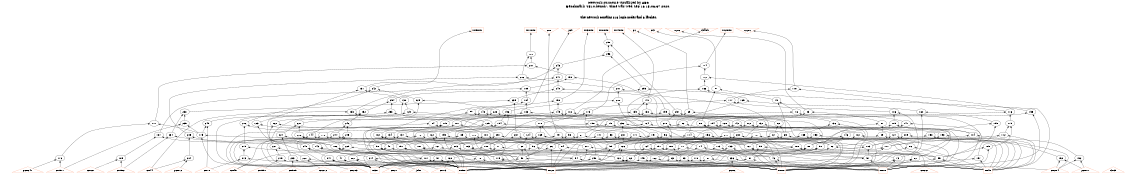 # Network structure generated by ABC

digraph network {
size = "7.5,10";
center = true;
edge [dir = back];

{
  node [shape = plaintext];
  edge [style = invis];
  LevelTitle1 [label=""];
  LevelTitle2 [label=""];
  Level12 [label = ""];
  Level11 [label = ""];
  Level10 [label = ""];
  Level9 [label = ""];
  Level8 [label = ""];
  Level7 [label = ""];
  Level6 [label = ""];
  Level5 [label = ""];
  Level4 [label = ""];
  Level3 [label = ""];
  Level2 [label = ""];
  Level1 [label = ""];
  Level0 [label = ""];
  LevelTitle1 ->  LevelTitle2 ->  Level12 ->  Level11 ->  Level10 ->  Level9 ->  Level8 ->  Level7 ->  Level6 ->  Level5 ->  Level4 ->  Level3 ->  Level2 ->  Level1 ->  Level0;
}

{
  rank = same;
  LevelTitle1;
  title1 [shape=plaintext,
          fontsize=20,
          fontname = "Times-Roman",
          label="Network structure visualized by ABC\nBenchmark \"s510.bench\". Time was Wed Sep 16 15:06:37 2020. "
         ];
}

{
  rank = same;
  LevelTitle2;
  title2 [shape=plaintext,
          fontsize=18,
          fontname = "Times-Roman",
          label="The network contains 213 logic nodes and 6 latches.\n"
         ];
}

{
  rank = same;
  Level12;
  Node21 [label = "csm", shape = invtriangle, color = coral, fillcolor = coral];
  Node22 [label = "pclr", shape = invtriangle, color = coral, fillcolor = coral];
  Node23 [label = "pc", shape = invtriangle, color = coral, fillcolor = coral];
  Node24 [label = "cclr", shape = invtriangle, color = coral, fillcolor = coral];
  Node25 [label = "vsync", shape = invtriangle, color = coral, fillcolor = coral];
  Node26 [label = "cblank", shape = invtriangle, color = coral, fillcolor = coral];
  Node27 [label = "csync", shape = invtriangle, color = coral, fillcolor = coral];
  Node29 [label = "st_5L_in", shape = box, color = coral, fillcolor = coral];
  Node32 [label = "st_4L_in", shape = box, color = coral, fillcolor = coral];
  Node35 [label = "st_3L_in", shape = box, color = coral, fillcolor = coral];
  Node38 [label = "st_2L_in", shape = box, color = coral, fillcolor = coral];
  Node41 [label = "st_1L_in", shape = box, color = coral, fillcolor = coral];
  Node44 [label = "st_0L_in", shape = box, color = coral, fillcolor = coral];
}

{
  rank = same;
  Level11;
  Node258 [label = "258\n", shape = ellipse];
}

{
  rank = same;
  Level10;
  Node208 [label = "208\n", shape = ellipse];
  Node256 [label = "256\n", shape = ellipse];
}

{
  rank = same;
  Level9;
  Node174 [label = "174\n", shape = ellipse];
  Node207 [label = "207\n", shape = ellipse];
  Node243 [label = "243\n", shape = ellipse];
}

{
  rank = same;
  Level8;
  Node172 [label = "172\n", shape = ellipse];
  Node190 [label = "190\n", shape = ellipse];
  Node206 [label = "206\n", shape = ellipse];
  Node241 [label = "241\n", shape = ellipse];
}

{
  rank = same;
  Level7;
  Node81 [label = "81\n", shape = ellipse];
  Node118 [label = "118\n", shape = ellipse];
  Node131 [label = "131\n", shape = ellipse];
  Node166 [label = "166\n", shape = ellipse];
  Node189 [label = "189\n", shape = ellipse];
  Node201 [label = "201\n", shape = ellipse];
  Node240 [label = "240\n", shape = ellipse];
  Node242 [label = "242\n", shape = ellipse];
  Node255 [label = "255\n", shape = ellipse];
}

{
  rank = same;
  Level6;
  Node79 [label = "79\n", shape = ellipse];
  Node117 [label = "117\n", shape = ellipse];
  Node130 [label = "130\n", shape = ellipse];
  Node140 [label = "140\n", shape = ellipse];
  Node150 [label = "150\n", shape = ellipse];
  Node165 [label = "165\n", shape = ellipse];
  Node184 [label = "184\n", shape = ellipse];
  Node200 [label = "200\n", shape = ellipse];
  Node229 [label = "229\n", shape = ellipse];
  Node239 [label = "239\n", shape = ellipse];
  Node254 [label = "254\n", shape = ellipse];
}

{
  rank = same;
  Level5;
  Node59 [label = "59\n", shape = ellipse];
  Node69 [label = "69\n", shape = ellipse];
  Node76 [label = "76\n", shape = ellipse];
  Node93 [label = "93\n", shape = ellipse];
  Node102 [label = "102\n", shape = ellipse];
  Node106 [label = "106\n", shape = ellipse];
  Node116 [label = "116\n", shape = ellipse];
  Node129 [label = "129\n", shape = ellipse];
  Node138 [label = "138\n", shape = ellipse];
  Node139 [label = "139\n", shape = ellipse];
  Node148 [label = "148\n", shape = ellipse];
  Node149 [label = "149\n", shape = ellipse];
  Node155 [label = "155\n", shape = ellipse];
  Node160 [label = "160\n", shape = ellipse];
  Node173 [label = "173\n", shape = ellipse];
  Node183 [label = "183\n", shape = ellipse];
  Node196 [label = "196\n", shape = ellipse];
  Node199 [label = "199\n", shape = ellipse];
  Node228 [label = "228\n", shape = ellipse];
  Node233 [label = "233\n", shape = ellipse];
  Node238 [label = "238\n", shape = ellipse];
  Node252 [label = "252\n", shape = ellipse];
  Node253 [label = "253\n", shape = ellipse];
  Node257 [label = "257\n", shape = ellipse];
}

{
  rank = same;
  Level4;
  Node54 [label = "54\n", shape = ellipse];
  Node68 [label = "68\n", shape = ellipse];
  Node75 [label = "75\n", shape = ellipse];
  Node80 [label = "80\n", shape = ellipse];
  Node91 [label = "91\n", shape = ellipse];
  Node92 [label = "92\n", shape = ellipse];
  Node101 [label = "101\n", shape = ellipse];
  Node105 [label = "105\n", shape = ellipse];
  Node115 [label = "115\n", shape = ellipse];
  Node123 [label = "123\n", shape = ellipse];
  Node125 [label = "125\n", shape = ellipse];
  Node128 [label = "128\n", shape = ellipse];
  Node132 [label = "132\n", shape = ellipse];
  Node136 [label = "136\n", shape = ellipse];
  Node142 [label = "142\n", shape = ellipse];
  Node147 [label = "147\n", shape = ellipse];
  Node154 [label = "154\n", shape = ellipse];
  Node159 [label = "159\n", shape = ellipse];
  Node164 [label = "164\n", shape = ellipse];
  Node170 [label = "170\n", shape = ellipse];
  Node177 [label = "177\n", shape = ellipse];
  Node179 [label = "179\n", shape = ellipse];
  Node194 [label = "194\n", shape = ellipse];
  Node198 [label = "198\n", shape = ellipse];
  Node210 [label = "210\n", shape = ellipse];
  Node212 [label = "212\n", shape = ellipse];
  Node216 [label = "216\n", shape = ellipse];
  Node222 [label = "222\n", shape = ellipse];
  Node227 [label = "227\n", shape = ellipse];
  Node232 [label = "232\n", shape = ellipse];
  Node235 [label = "235\n", shape = ellipse];
  Node246 [label = "246\n", shape = ellipse];
  Node249 [label = "249\n", shape = ellipse];
}

{
  rank = same;
  Level3;
  Node49 [label = "49\n", shape = ellipse];
  Node53 [label = "53\n", shape = ellipse];
  Node58 [label = "58\n", shape = ellipse];
  Node61 [label = "61\n", shape = ellipse];
  Node65 [label = "65\n", shape = ellipse];
  Node67 [label = "67\n", shape = ellipse];
  Node72 [label = "72\n", shape = ellipse];
  Node78 [label = "78\n", shape = ellipse];
  Node85 [label = "85\n", shape = ellipse];
  Node89 [label = "89\n", shape = ellipse];
  Node96 [label = "96\n", shape = ellipse];
  Node100 [label = "100\n", shape = ellipse];
  Node104 [label = "104\n", shape = ellipse];
  Node112 [label = "112\n", shape = ellipse];
  Node114 [label = "114\n", shape = ellipse];
  Node122 [label = "122\n", shape = ellipse];
  Node124 [label = "124\n", shape = ellipse];
  Node127 [label = "127\n", shape = ellipse];
  Node134 [label = "134\n", shape = ellipse];
  Node135 [label = "135\n", shape = ellipse];
  Node137 [label = "137\n", shape = ellipse];
  Node141 [label = "141\n", shape = ellipse];
  Node144 [label = "144\n", shape = ellipse];
  Node146 [label = "146\n", shape = ellipse];
  Node153 [label = "153\n", shape = ellipse];
  Node156 [label = "156\n", shape = ellipse];
  Node158 [label = "158\n", shape = ellipse];
  Node161 [label = "161\n", shape = ellipse];
  Node169 [label = "169\n", shape = ellipse];
  Node171 [label = "171\n", shape = ellipse];
  Node175 [label = "175\n", shape = ellipse];
  Node178 [label = "178\n", shape = ellipse];
  Node182 [label = "182\n", shape = ellipse];
  Node187 [label = "187\n", shape = ellipse];
  Node191 [label = "191\n", shape = ellipse];
  Node193 [label = "193\n", shape = ellipse];
  Node195 [label = "195\n", shape = ellipse];
  Node205 [label = "205\n", shape = ellipse];
  Node209 [label = "209\n", shape = ellipse];
  Node211 [label = "211\n", shape = ellipse];
  Node218 [label = "218\n", shape = ellipse];
  Node224 [label = "224\n", shape = ellipse];
  Node226 [label = "226\n", shape = ellipse];
  Node230 [label = "230\n", shape = ellipse];
  Node231 [label = "231\n", shape = ellipse];
  Node234 [label = "234\n", shape = ellipse];
  Node237 [label = "237\n", shape = ellipse];
  Node244 [label = "244\n", shape = ellipse];
  Node245 [label = "245\n", shape = ellipse];
  Node251 [label = "251\n", shape = ellipse];
}

{
  rank = same;
  Level2;
  Node48 [label = "48\n", shape = ellipse];
  Node52 [label = "52\n", shape = ellipse];
  Node56 [label = "56\n", shape = ellipse];
  Node60 [label = "60\n", shape = ellipse];
  Node64 [label = "64\n", shape = ellipse];
  Node66 [label = "66\n", shape = ellipse];
  Node71 [label = "71\n", shape = ellipse];
  Node74 [label = "74\n", shape = ellipse];
  Node77 [label = "77\n", shape = ellipse];
  Node84 [label = "84\n", shape = ellipse];
  Node86 [label = "86\n", shape = ellipse];
  Node88 [label = "88\n", shape = ellipse];
  Node90 [label = "90\n", shape = ellipse];
  Node95 [label = "95\n", shape = ellipse];
  Node98 [label = "98\n", shape = ellipse];
  Node99 [label = "99\n", shape = ellipse];
  Node103 [label = "103\n", shape = ellipse];
  Node108 [label = "108\n", shape = ellipse];
  Node109 [label = "109\n", shape = ellipse];
  Node111 [label = "111\n", shape = ellipse];
  Node113 [label = "113\n", shape = ellipse];
  Node121 [label = "121\n", shape = ellipse];
  Node126 [label = "126\n", shape = ellipse];
  Node133 [label = "133\n", shape = ellipse];
  Node143 [label = "143\n", shape = ellipse];
  Node151 [label = "151\n", shape = ellipse];
  Node163 [label = "163\n", shape = ellipse];
  Node167 [label = "167\n", shape = ellipse];
  Node180 [label = "180\n", shape = ellipse];
  Node181 [label = "181\n", shape = ellipse];
  Node186 [label = "186\n", shape = ellipse];
  Node188 [label = "188\n", shape = ellipse];
  Node197 [label = "197\n", shape = ellipse];
  Node203 [label = "203\n", shape = ellipse];
  Node215 [label = "215\n", shape = ellipse];
  Node217 [label = "217\n", shape = ellipse];
  Node221 [label = "221\n", shape = ellipse];
  Node225 [label = "225\n", shape = ellipse];
  Node248 [label = "248\n", shape = ellipse];
}

{
  rank = same;
  Level1;
  Node46 [label = "46\n", shape = ellipse];
  Node47 [label = "47\n", shape = ellipse];
  Node50 [label = "50\n", shape = ellipse];
  Node51 [label = "51\n", shape = ellipse];
  Node55 [label = "55\n", shape = ellipse];
  Node57 [label = "57\n", shape = ellipse];
  Node62 [label = "62\n", shape = ellipse];
  Node63 [label = "63\n", shape = ellipse];
  Node70 [label = "70\n", shape = ellipse];
  Node73 [label = "73\n", shape = ellipse];
  Node82 [label = "82\n", shape = ellipse];
  Node83 [label = "83\n", shape = ellipse];
  Node87 [label = "87\n", shape = ellipse];
  Node94 [label = "94\n", shape = ellipse];
  Node97 [label = "97\n", shape = ellipse];
  Node107 [label = "107\n", shape = ellipse];
  Node110 [label = "110\n", shape = ellipse];
  Node119 [label = "119\n", shape = ellipse];
  Node120 [label = "120\n", shape = ellipse];
  Node145 [label = "145\n", shape = ellipse];
  Node152 [label = "152\n", shape = ellipse];
  Node157 [label = "157\n", shape = ellipse];
  Node162 [label = "162\n", shape = ellipse];
  Node168 [label = "168\n", shape = ellipse];
  Node176 [label = "176\n", shape = ellipse];
  Node185 [label = "185\n", shape = ellipse];
  Node192 [label = "192\n", shape = ellipse];
  Node202 [label = "202\n", shape = ellipse];
  Node204 [label = "204\n", shape = ellipse];
  Node213 [label = "213\n", shape = ellipse];
  Node214 [label = "214\n", shape = ellipse];
  Node219 [label = "219\n", shape = ellipse];
  Node220 [label = "220\n", shape = ellipse];
  Node223 [label = "223\n", shape = ellipse];
  Node236 [label = "236\n", shape = ellipse];
  Node247 [label = "247\n", shape = ellipse];
  Node250 [label = "250\n", shape = ellipse];
}

{
  rank = same;
  Level0;
  Node1 [label = "clock", shape = triangle, color = coral, fillcolor = coral];
  Node2 [label = "john", shape = triangle, color = coral, fillcolor = coral];
  Node3 [label = "cnt13", shape = triangle, color = coral, fillcolor = coral];
  Node4 [label = "cnt21", shape = triangle, color = coral, fillcolor = coral];
  Node5 [label = "cnt284", shape = triangle, color = coral, fillcolor = coral];
  Node6 [label = "pcnt6", shape = triangle, color = coral, fillcolor = coral];
  Node7 [label = "cnt261", shape = triangle, color = coral, fillcolor = coral];
  Node8 [label = "cnt44", shape = triangle, color = coral, fillcolor = coral];
  Node9 [label = "pcnt12", shape = triangle, color = coral, fillcolor = coral];
  Node10 [label = "pcnt17", shape = triangle, color = coral, fillcolor = coral];
  Node11 [label = "cnt591", shape = triangle, color = coral, fillcolor = coral];
  Node12 [label = "cnt45", shape = triangle, color = coral, fillcolor = coral];
  Node13 [label = "cnt567", shape = triangle, color = coral, fillcolor = coral];
  Node14 [label = "pcnt27", shape = triangle, color = coral, fillcolor = coral];
  Node15 [label = "cnt283", shape = triangle, color = coral, fillcolor = coral];
  Node16 [label = "cnt272", shape = triangle, color = coral, fillcolor = coral];
  Node17 [label = "cnt10", shape = triangle, color = coral, fillcolor = coral];
  Node18 [label = "cnt511", shape = triangle, color = coral, fillcolor = coral];
  Node19 [label = "pcnt241", shape = triangle, color = coral, fillcolor = coral];
  Node20 [label = "cnt509", shape = triangle, color = coral, fillcolor = coral];
  Node30 [label = "st_5L", shape = box, color = coral, fillcolor = coral];
  Node33 [label = "st_4L", shape = box, color = coral, fillcolor = coral];
  Node36 [label = "st_3L", shape = box, color = coral, fillcolor = coral];
  Node39 [label = "st_2L", shape = box, color = coral, fillcolor = coral];
  Node42 [label = "st_1L", shape = box, color = coral, fillcolor = coral];
  Node45 [label = "st_0L", shape = box, color = coral, fillcolor = coral];
}

title1 -> title2 [style = invis];
title2 -> Node21 [style = invis];
title2 -> Node22 [style = invis];
title2 -> Node23 [style = invis];
title2 -> Node24 [style = invis];
title2 -> Node25 [style = invis];
title2 -> Node26 [style = invis];
title2 -> Node27 [style = invis];
title2 -> Node29 [style = invis];
title2 -> Node32 [style = invis];
title2 -> Node35 [style = invis];
title2 -> Node38 [style = invis];
title2 -> Node41 [style = invis];
title2 -> Node44 [style = invis];
Node21 -> Node22 [style = invis];
Node22 -> Node23 [style = invis];
Node23 -> Node24 [style = invis];
Node24 -> Node25 [style = invis];
Node25 -> Node26 [style = invis];
Node26 -> Node27 [style = invis];
Node21 -> Node49 [style = solid];
Node22 -> Node59 [style = solid];
Node23 -> Node69 [style = solid];
Node24 -> Node81 [style = solid];
Node25 -> Node93 [style = solid];
Node26 -> Node102 [style = solid];
Node27 -> Node118 [style = solid];
Node29 -> Node131 [style = solid];
Node32 -> Node140 [style = solid];
Node35 -> Node150 [style = solid];
Node38 -> Node174 [style = solid];
Node41 -> Node208 [style = solid];
Node44 -> Node258 [style = solid];
Node46 -> Node42 [style = solid];
Node46 -> Node45 [style = solid];
Node47 -> Node30 [style = solid];
Node47 -> Node36 [style = solid];
Node48 -> Node39 [style = solid];
Node48 -> Node47 [style = solid];
Node49 -> Node46 [style = solid];
Node49 -> Node48 [style = solid];
Node50 -> Node36 [style = solid];
Node50 -> Node42 [style = solid];
Node51 -> Node39 [style = solid];
Node51 -> Node45 [style = solid];
Node52 -> Node33 [style = solid];
Node52 -> Node51 [style = solid];
Node53 -> Node50 [style = solid];
Node53 -> Node52 [style = solid];
Node54 -> Node30 [style = solid];
Node54 -> Node53 [style = solid];
Node55 -> Node33 [style = solid];
Node55 -> Node45 [style = solid];
Node56 -> Node36 [style = solid];
Node56 -> Node55 [style = solid];
Node57 -> Node39 [style = solid];
Node57 -> Node42 [style = solid];
Node58 -> Node56 [style = solid];
Node58 -> Node57 [style = solid];
Node59 -> Node54 [style = solid];
Node59 -> Node58 [style = solid];
Node60 -> Node30 [style = solid];
Node60 -> Node50 [style = solid];
Node61 -> Node52 [style = solid];
Node61 -> Node60 [style = solid];
Node62 -> Node30 [style = solid];
Node62 -> Node36 [style = solid];
Node63 -> Node39 [style = solid];
Node63 -> Node42 [style = solid];
Node64 -> Node62 [style = solid];
Node64 -> Node63 [style = solid];
Node65 -> Node33 [style = solid];
Node65 -> Node64 [style = solid];
Node66 -> Node39 [style = solid];
Node66 -> Node50 [style = solid];
Node67 -> Node55 [style = solid];
Node67 -> Node66 [style = solid];
Node68 -> Node65 [style = solid];
Node68 -> Node67 [style = solid];
Node69 -> Node61 [style = solid];
Node69 -> Node68 [style = solid];
Node70 -> Node36 [style = solid];
Node70 -> Node39 [style = solid];
Node71 -> Node46 [style = solid];
Node71 -> Node70 [style = solid];
Node72 -> Node30 [style = solid];
Node72 -> Node71 [style = solid];
Node73 -> Node42 [style = solid];
Node73 -> Node45 [style = solid];
Node74 -> Node30 [style = solid];
Node74 -> Node73 [style = solid];
Node75 -> Node72 [style = solid];
Node75 -> Node74 [style = solid];
Node76 -> Node55 [style = solid];
Node76 -> Node75 [style = solid];
Node77 -> Node42 [style = solid];
Node77 -> Node62 [style = solid];
Node78 -> Node45 [style = solid];
Node78 -> Node77 [style = solid];
Node79 -> Node65 [style = solid];
Node79 -> Node76 [style = solid];
Node80 -> Node51 [style = solid];
Node80 -> Node78 [style = solid];
Node81 -> Node79 [style = solid];
Node81 -> Node80 [style = solid];
Node82 -> Node42 [style = solid];
Node82 -> Node45 [style = solid];
Node83 -> Node30 [style = solid];
Node83 -> Node33 [style = solid];
Node84 -> Node39 [style = solid];
Node84 -> Node83 [style = solid];
Node85 -> Node36 [style = solid];
Node85 -> Node84 [style = solid];
Node86 -> Node33 [style = solid];
Node86 -> Node57 [style = solid];
Node87 -> Node30 [style = solid];
Node87 -> Node42 [style = solid];
Node88 -> Node39 [style = solid];
Node88 -> Node87 [style = solid];
Node89 -> Node86 [style = solid];
Node89 -> Node88 [style = solid];
Node90 -> Node39 [style = solid];
Node90 -> Node46 [style = solid];
Node91 -> Node89 [style = solid];
Node91 -> Node90 [style = solid];
Node92 -> Node82 [style = solid];
Node92 -> Node85 [style = solid];
Node93 -> Node91 [style = solid];
Node93 -> Node92 [style = solid];
Node94 -> Node33 [style = solid];
Node94 -> Node36 [style = solid];
Node95 -> Node39 [style = solid];
Node95 -> Node94 [style = solid];
Node96 -> Node45 [style = solid];
Node96 -> Node95 [style = solid];
Node97 -> Node33 [style = solid];
Node97 -> Node36 [style = solid];
Node98 -> Node30 [style = solid];
Node98 -> Node97 [style = solid];
Node99 -> Node42 [style = solid];
Node99 -> Node51 [style = solid];
Node100 -> Node98 [style = solid];
Node100 -> Node99 [style = solid];
Node101 -> Node48 [style = solid];
Node101 -> Node100 [style = solid];
Node102 -> Node96 [style = solid];
Node102 -> Node101 [style = solid];
Node103 -> Node57 [style = solid];
Node103 -> Node63 [style = solid];
Node104 -> Node33 [style = solid];
Node104 -> Node103 [style = solid];
Node105 -> Node77 [style = solid];
Node105 -> Node104 [style = solid];
Node106 -> Node45 [style = solid];
Node106 -> Node105 [style = solid];
Node107 -> Node36 [style = solid];
Node107 -> Node45 [style = solid];
Node108 -> Node83 [style = solid];
Node108 -> Node107 [style = solid];
Node109 -> Node42 [style = solid];
Node109 -> Node55 [style = solid];
Node110 -> Node30 [style = solid];
Node110 -> Node45 [style = solid];
Node111 -> Node57 [style = solid];
Node111 -> Node110 [style = solid];
Node112 -> Node33 [style = solid];
Node112 -> Node111 [style = solid];
Node113 -> Node51 [style = solid];
Node113 -> Node83 [style = solid];
Node114 -> Node95 [style = solid];
Node114 -> Node113 [style = solid];
Node115 -> Node109 [style = solid];
Node115 -> Node112 [style = solid];
Node116 -> Node114 [style = solid];
Node116 -> Node115 [style = solid];
Node117 -> Node106 [style = solid];
Node117 -> Node108 [style = solid];
Node118 -> Node116 [style = solid];
Node118 -> Node117 [style = solid];
Node119 -> Node39 [style = solid];
Node119 -> Node45 [style = solid];
Node120 -> Node42 [style = solid];
Node120 -> Node45 [style = solid];
Node121 -> Node36 [style = solid];
Node121 -> Node120 [style = solid];
Node122 -> Node119 [style = solid];
Node122 -> Node121 [style = solid];
Node123 -> Node30 [style = solid];
Node123 -> Node122 [style = solid];
Node124 -> Node45 [style = solid];
Node124 -> Node60 [style = solid];
Node125 -> Node39 [style = solid];
Node125 -> Node124 [style = solid];
Node126 -> Node30 [style = solid];
Node126 -> Node120 [style = solid];
Node127 -> Node42 [style = solid];
Node127 -> Node52 [style = solid];
Node128 -> Node126 [style = solid];
Node128 -> Node127 [style = solid];
Node129 -> Node36 [style = solid];
Node129 -> Node128 [style = solid];
Node130 -> Node125 [style = solid];
Node130 -> Node129 [style = solid];
Node131 -> Node123 [style = solid];
Node131 -> Node130 [style = solid];
Node132 -> Node104 [style = solid];
Node132 -> Node110 [style = solid];
Node133 -> Node51 [style = solid];
Node133 -> Node87 [style = solid];
Node134 -> Node36 [style = solid];
Node134 -> Node133 [style = solid];
Node135 -> Node33 [style = solid];
Node135 -> Node64 [style = solid];
Node136 -> Node45 [style = solid];
Node136 -> Node135 [style = solid];
Node137 -> Node30 [style = solid];
Node137 -> Node66 [style = solid];
Node138 -> Node136 [style = solid];
Node138 -> Node137 [style = solid];
Node139 -> Node132 [style = solid];
Node139 -> Node134 [style = solid];
Node140 -> Node138 [style = solid];
Node140 -> Node139 [style = solid];
Node141 -> Node56 [style = solid];
Node141 -> Node95 [style = solid];
Node142 -> Node42 [style = solid];
Node142 -> Node141 [style = solid];
Node143 -> Node30 [style = solid];
Node143 -> Node107 [style = solid];
Node144 -> Node36 [style = solid];
Node144 -> Node84 [style = solid];
Node145 -> Node30 [style = solid];
Node145 -> Node45 [style = solid];
Node146 -> Node52 [style = solid];
Node146 -> Node145 [style = solid];
Node147 -> Node42 [style = solid];
Node147 -> Node146 [style = solid];
Node148 -> Node142 [style = solid];
Node148 -> Node143 [style = solid];
Node149 -> Node144 [style = solid];
Node149 -> Node147 [style = solid];
Node150 -> Node148 [style = solid];
Node150 -> Node149 [style = solid];
Node151 -> Node45 [style = solid];
Node151 -> Node62 [style = solid];
Node152 -> Node5 [style = solid];
Node152 -> Node10 [style = solid];
Node153 -> Node151 [style = solid];
Node153 -> Node152 [style = solid];
Node154 -> Node56 [style = solid];
Node154 -> Node153 [style = solid];
Node155 -> Node42 [style = solid];
Node155 -> Node154 [style = solid];
Node156 -> Node103 [style = solid];
Node156 -> Node145 [style = solid];
Node157 -> Node33 [style = solid];
Node157 -> Node39 [style = solid];
Node158 -> Node5 [style = solid];
Node158 -> Node88 [style = solid];
Node159 -> Node157 [style = solid];
Node159 -> Node158 [style = solid];
Node160 -> Node45 [style = solid];
Node160 -> Node159 [style = solid];
Node161 -> Node33 [style = solid];
Node161 -> Node133 [style = solid];
Node162 -> Node36 [style = solid];
Node162 -> Node42 [style = solid];
Node163 -> Node39 [style = solid];
Node163 -> Node162 [style = solid];
Node164 -> Node161 [style = solid];
Node164 -> Node163 [style = solid];
Node165 -> Node156 [style = solid];
Node165 -> Node160 [style = solid];
Node166 -> Node164 [style = solid];
Node166 -> Node165 [style = solid];
Node167 -> Node45 [style = solid];
Node167 -> Node57 [style = solid];
Node168 -> Node3 [style = solid];
Node168 -> Node30 [style = solid];
Node169 -> Node167 [style = solid];
Node169 -> Node168 [style = solid];
Node170 -> Node95 [style = solid];
Node170 -> Node169 [style = solid];
Node171 -> Node94 [style = solid];
Node171 -> Node99 [style = solid];
Node172 -> Node155 [style = solid];
Node172 -> Node166 [style = solid];
Node173 -> Node170 [style = solid];
Node173 -> Node171 [style = solid];
Node174 -> Node172 [style = solid];
Node174 -> Node173 [style = solid];
Node175 -> Node36 [style = solid];
Node175 -> Node167 [style = solid];
Node176 -> Node18 [style = solid];
Node176 -> Node19 [style = solid];
Node177 -> Node175 [style = solid];
Node177 -> Node176 [style = solid];
Node178 -> Node36 [style = solid];
Node178 -> Node167 [style = solid];
Node179 -> Node3 [style = solid];
Node179 -> Node178 [style = solid];
Node180 -> Node83 [style = solid];
Node180 -> Node120 [style = solid];
Node181 -> Node30 [style = solid];
Node181 -> Node51 [style = solid];
Node182 -> Node50 [style = solid];
Node182 -> Node181 [style = solid];
Node183 -> Node179 [style = solid];
Node183 -> Node180 [style = solid];
Node184 -> Node182 [style = solid];
Node184 -> Node183 [style = solid];
Node185 -> Node13 [style = solid];
Node185 -> Node14 [style = solid];
Node186 -> Node50 [style = solid];
Node186 -> Node119 [style = solid];
Node187 -> Node185 [style = solid];
Node187 -> Node186 [style = solid];
Node188 -> Node55 [style = solid];
Node188 -> Node162 [style = solid];
Node189 -> Node184 [style = solid];
Node189 -> Node187 [style = solid];
Node190 -> Node188 [style = solid];
Node190 -> Node189 [style = solid];
Node191 -> Node45 [style = solid];
Node191 -> Node95 [style = solid];
Node192 -> Node5 [style = solid];
Node192 -> Node10 [style = solid];
Node193 -> Node111 [style = solid];
Node193 -> Node192 [style = solid];
Node194 -> Node36 [style = solid];
Node194 -> Node193 [style = solid];
Node195 -> Node39 [style = solid];
Node195 -> Node56 [style = solid];
Node196 -> Node194 [style = solid];
Node196 -> Node195 [style = solid];
Node197 -> Node30 [style = solid];
Node197 -> Node70 [style = solid];
Node198 -> Node65 [style = solid];
Node198 -> Node197 [style = solid];
Node199 -> Node45 [style = solid];
Node199 -> Node198 [style = solid];
Node200 -> Node191 [style = solid];
Node200 -> Node196 [style = solid];
Node201 -> Node199 [style = solid];
Node201 -> Node200 [style = solid];
Node202 -> Node36 [style = solid];
Node202 -> Node39 [style = solid];
Node203 -> Node120 [style = solid];
Node203 -> Node202 [style = solid];
Node204 -> Node8 [style = solid];
Node204 -> Node9 [style = solid];
Node205 -> Node203 [style = solid];
Node205 -> Node204 [style = solid];
Node206 -> Node201 [style = solid];
Node206 -> Node205 [style = solid];
Node207 -> Node177 [style = solid];
Node207 -> Node190 [style = solid];
Node208 -> Node206 [style = solid];
Node208 -> Node207 [style = solid];
Node209 -> Node33 [style = solid];
Node209 -> Node103 [style = solid];
Node210 -> Node151 [style = solid];
Node210 -> Node209 [style = solid];
Node211 -> Node7 [style = solid];
Node211 -> Node197 [style = solid];
Node212 -> Node73 [style = solid];
Node212 -> Node211 [style = solid];
Node213 -> Node17 [style = solid];
Node213 -> Node30 [style = solid];
Node214 -> Node2 [style = solid];
Node214 -> Node33 [style = solid];
Node215 -> Node213 [style = solid];
Node215 -> Node214 [style = solid];
Node216 -> Node178 [style = solid];
Node216 -> Node215 [style = solid];
Node217 -> Node30 [style = solid];
Node217 -> Node46 [style = solid];
Node218 -> Node94 [style = solid];
Node218 -> Node217 [style = solid];
Node219 -> Node11 [style = solid];
Node219 -> Node39 [style = solid];
Node220 -> Node16 [style = solid];
Node220 -> Node39 [style = solid];
Node221 -> Node219 [style = solid];
Node221 -> Node220 [style = solid];
Node222 -> Node218 [style = solid];
Node222 -> Node221 [style = solid];
Node223 -> Node20 [style = solid];
Node223 -> Node30 [style = solid];
Node224 -> Node163 [style = solid];
Node224 -> Node223 [style = solid];
Node225 -> Node12 [style = solid];
Node225 -> Node63 [style = solid];
Node226 -> Node98 [style = solid];
Node226 -> Node225 [style = solid];
Node227 -> Node224 [style = solid];
Node227 -> Node226 [style = solid];
Node228 -> Node45 [style = solid];
Node228 -> Node227 [style = solid];
Node229 -> Node222 [style = solid];
Node229 -> Node228 [style = solid];
Node230 -> Node33 [style = solid];
Node230 -> Node203 [style = solid];
Node231 -> Node39 [style = solid];
Node231 -> Node126 [style = solid];
Node232 -> Node230 [style = solid];
Node232 -> Node231 [style = solid];
Node233 -> Node8 [style = solid];
Node233 -> Node232 [style = solid];
Node234 -> Node13 [style = solid];
Node234 -> Node186 [style = solid];
Node235 -> Node18 [style = solid];
Node235 -> Node175 [style = solid];
Node236 -> Node5 [style = solid];
Node236 -> Node6 [style = solid];
Node237 -> Node71 [style = solid];
Node237 -> Node236 [style = solid];
Node238 -> Node234 [style = solid];
Node238 -> Node235 [style = solid];
Node239 -> Node237 [style = solid];
Node239 -> Node238 [style = solid];
Node240 -> Node83 [style = solid];
Node240 -> Node239 [style = solid];
Node241 -> Node233 [style = solid];
Node241 -> Node240 [style = solid];
Node242 -> Node216 [style = solid];
Node242 -> Node229 [style = solid];
Node243 -> Node241 [style = solid];
Node243 -> Node242 [style = solid];
Node244 -> Node12 [style = solid];
Node244 -> Node71 [style = solid];
Node245 -> Node15 [style = solid];
Node245 -> Node186 [style = solid];
Node246 -> Node244 [style = solid];
Node246 -> Node245 [style = solid];
Node247 -> Node4 [style = solid];
Node247 -> Node36 [style = solid];
Node248 -> Node119 [style = solid];
Node248 -> Node247 [style = solid];
Node249 -> Node17 [style = solid];
Node249 -> Node175 [style = solid];
Node250 -> Node4 [style = solid];
Node250 -> Node45 [style = solid];
Node251 -> Node163 [style = solid];
Node251 -> Node250 [style = solid];
Node252 -> Node246 [style = solid];
Node252 -> Node248 [style = solid];
Node253 -> Node249 [style = solid];
Node253 -> Node251 [style = solid];
Node254 -> Node252 [style = solid];
Node254 -> Node253 [style = solid];
Node255 -> Node33 [style = solid];
Node255 -> Node254 [style = solid];
Node256 -> Node243 [style = solid];
Node256 -> Node255 [style = solid];
Node257 -> Node210 [style = solid];
Node257 -> Node212 [style = solid];
Node258 -> Node256 [style = solid];
Node258 -> Node257 [style = solid];
}

